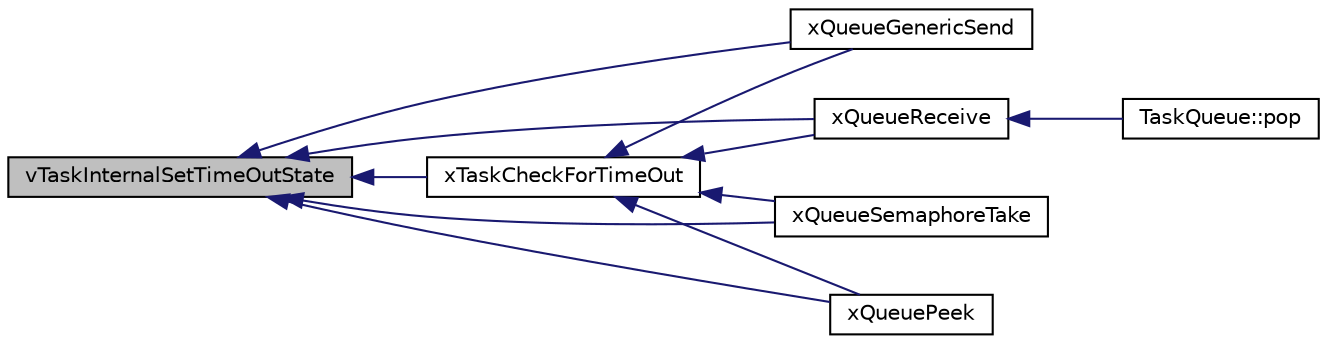 digraph "vTaskInternalSetTimeOutState"
{
  edge [fontname="Helvetica",fontsize="10",labelfontname="Helvetica",labelfontsize="10"];
  node [fontname="Helvetica",fontsize="10",shape=record];
  rankdir="LR";
  Node1 [label="vTaskInternalSetTimeOutState",height=0.2,width=0.4,color="black", fillcolor="grey75", style="filled" fontcolor="black"];
  Node1 -> Node2 [dir="back",color="midnightblue",fontsize="10",style="solid",fontname="Helvetica"];
  Node2 [label="xQueueGenericSend",height=0.2,width=0.4,color="black", fillcolor="white", style="filled",URL="$queue_8c.html#acb67c81366c00896b21cd826e07d885d"];
  Node1 -> Node3 [dir="back",color="midnightblue",fontsize="10",style="solid",fontname="Helvetica"];
  Node3 [label="xQueueReceive",height=0.2,width=0.4,color="black", fillcolor="white", style="filled",URL="$queue_8c.html#ad0a166f3b1219a5e37e31f8090d4800d"];
  Node3 -> Node4 [dir="back",color="midnightblue",fontsize="10",style="solid",fontname="Helvetica"];
  Node4 [label="TaskQueue::pop",height=0.2,width=0.4,color="black", fillcolor="white", style="filled",URL="$class_task_queue.html#a6d6ada5addc757285ca9663a960b0344",tooltip="Read from the queue. "];
  Node1 -> Node5 [dir="back",color="midnightblue",fontsize="10",style="solid",fontname="Helvetica"];
  Node5 [label="xQueueSemaphoreTake",height=0.2,width=0.4,color="black", fillcolor="white", style="filled",URL="$queue_8c.html#ade45e48664e5ec17ea091f00cd34394f"];
  Node1 -> Node6 [dir="back",color="midnightblue",fontsize="10",style="solid",fontname="Helvetica"];
  Node6 [label="xQueuePeek",height=0.2,width=0.4,color="black", fillcolor="white", style="filled",URL="$queue_8c.html#a8f68e37e931bbf95440c8845f512e090"];
  Node1 -> Node7 [dir="back",color="midnightblue",fontsize="10",style="solid",fontname="Helvetica"];
  Node7 [label="xTaskCheckForTimeOut",height=0.2,width=0.4,color="black", fillcolor="white", style="filled",URL="$tasks_8c.html#acfc8de487c86355713d0e8546506d9e4"];
  Node7 -> Node2 [dir="back",color="midnightblue",fontsize="10",style="solid",fontname="Helvetica"];
  Node7 -> Node3 [dir="back",color="midnightblue",fontsize="10",style="solid",fontname="Helvetica"];
  Node7 -> Node5 [dir="back",color="midnightblue",fontsize="10",style="solid",fontname="Helvetica"];
  Node7 -> Node6 [dir="back",color="midnightblue",fontsize="10",style="solid",fontname="Helvetica"];
}

